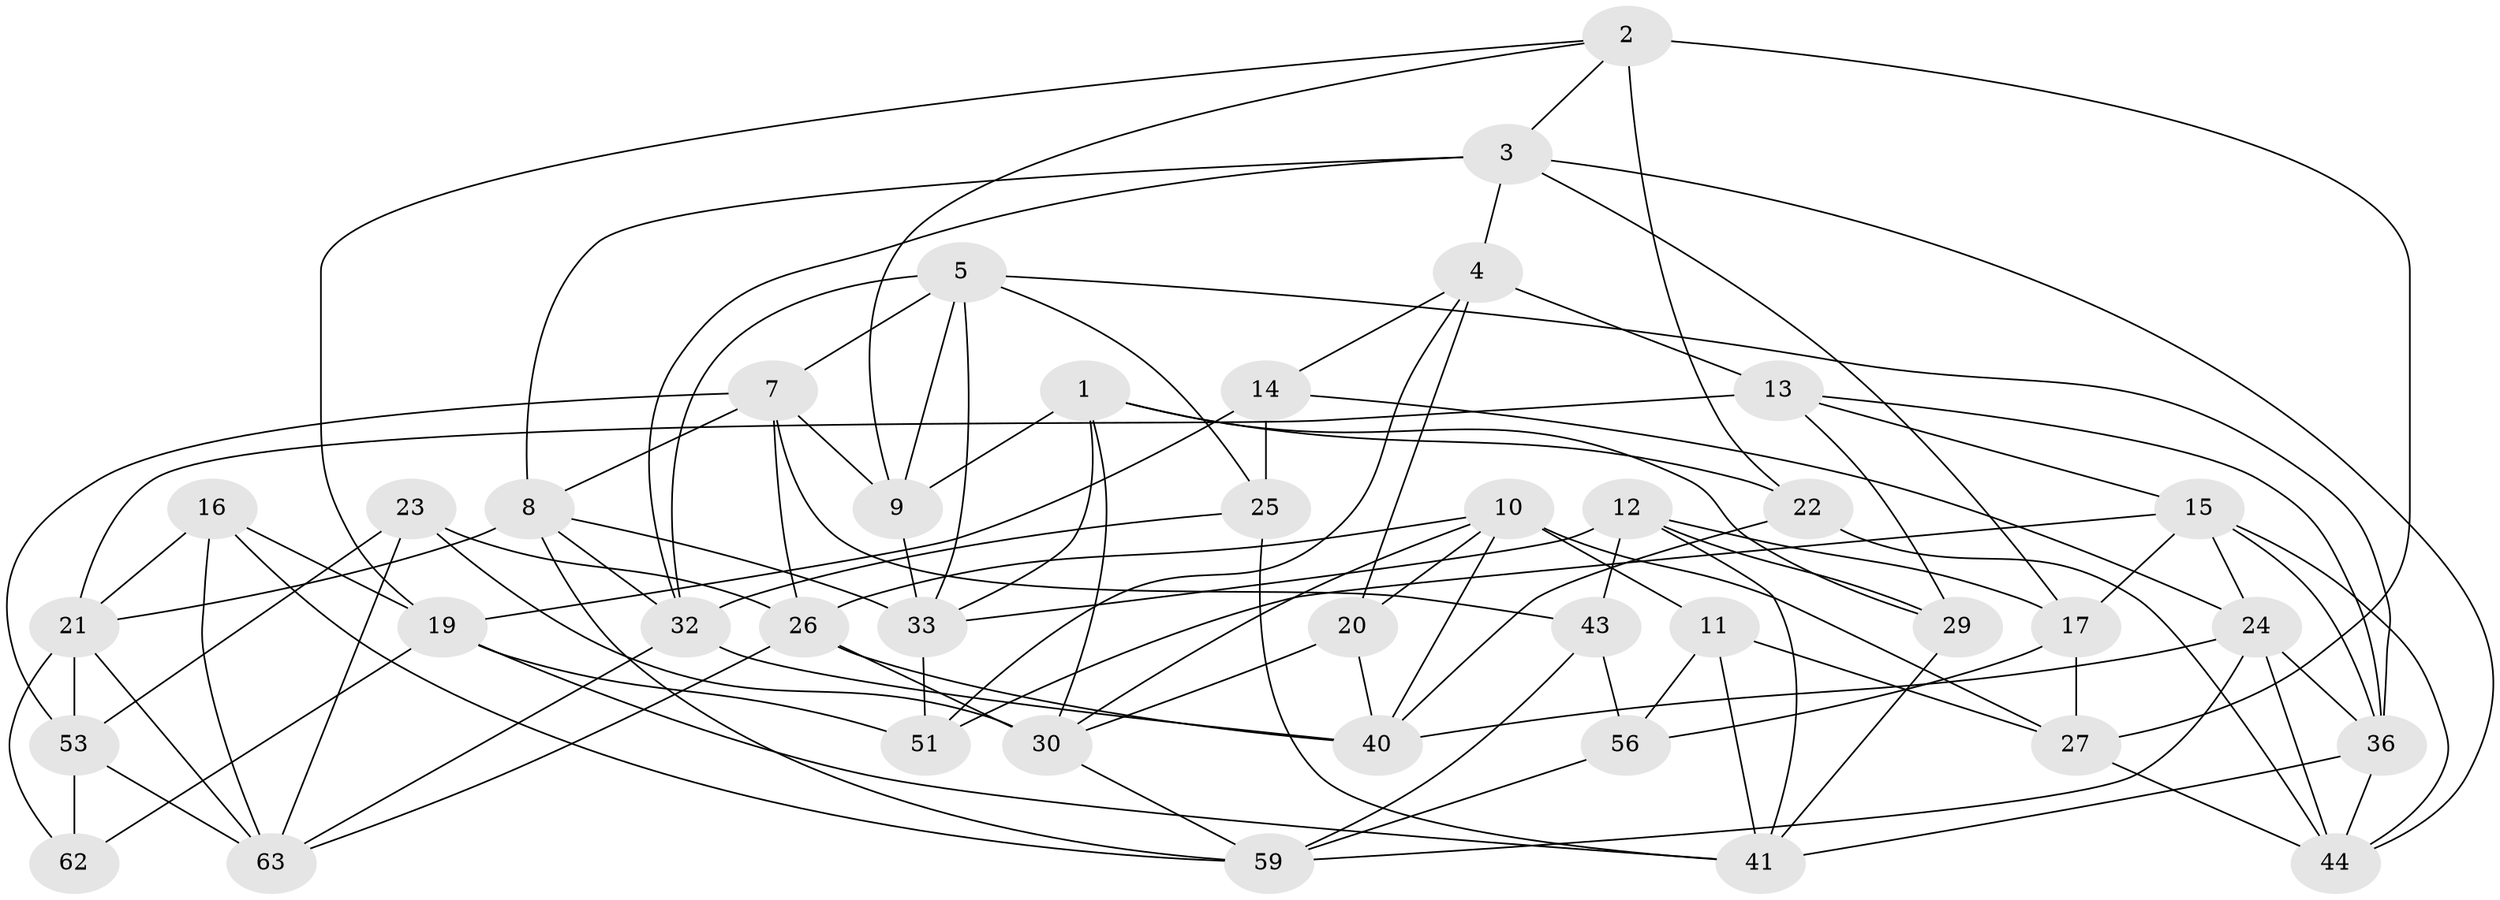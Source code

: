 // original degree distribution, {4: 1.0}
// Generated by graph-tools (version 1.1) at 2025/11/02/27/25 16:11:47]
// undirected, 40 vertices, 103 edges
graph export_dot {
graph [start="1"]
  node [color=gray90,style=filled];
  1 [super="+66"];
  2 [super="+34"];
  3 [super="+64"];
  4 [super="+35"];
  5 [super="+6"];
  7 [super="+39"];
  8 [super="+46"];
  9 [super="+47"];
  10 [super="+42"];
  11;
  12 [super="+52"];
  13 [super="+18"];
  14;
  15 [super="+68"];
  16;
  17 [super="+28"];
  19 [super="+61"];
  20;
  21 [super="+48"];
  22;
  23;
  24 [super="+49"];
  25;
  26 [super="+58"];
  27 [super="+31"];
  29;
  30 [super="+37"];
  32 [super="+55"];
  33 [super="+45"];
  36 [super="+38"];
  40 [super="+50"];
  41 [super="+54"];
  43;
  44 [super="+57"];
  51;
  53 [super="+60"];
  56;
  59 [super="+65"];
  62;
  63 [super="+67"];
  1 -- 22;
  1 -- 9 [weight=2];
  1 -- 30;
  1 -- 29;
  1 -- 33;
  2 -- 3;
  2 -- 19;
  2 -- 27 [weight=2];
  2 -- 9;
  2 -- 22;
  3 -- 17;
  3 -- 4;
  3 -- 8;
  3 -- 32;
  3 -- 44;
  4 -- 14;
  4 -- 13 [weight=2];
  4 -- 51;
  4 -- 20;
  5 -- 7;
  5 -- 36;
  5 -- 32;
  5 -- 25;
  5 -- 9;
  5 -- 33;
  7 -- 53;
  7 -- 8;
  7 -- 9;
  7 -- 43;
  7 -- 26;
  8 -- 33;
  8 -- 32;
  8 -- 21;
  8 -- 59;
  9 -- 33;
  10 -- 20;
  10 -- 26;
  10 -- 30;
  10 -- 40;
  10 -- 27;
  10 -- 11;
  11 -- 56;
  11 -- 27;
  11 -- 41;
  12 -- 29;
  12 -- 43;
  12 -- 17 [weight=2];
  12 -- 41;
  12 -- 33;
  13 -- 29;
  13 -- 15;
  13 -- 36;
  13 -- 21;
  14 -- 19;
  14 -- 24;
  14 -- 25;
  15 -- 36;
  15 -- 24;
  15 -- 51;
  15 -- 17;
  15 -- 44;
  16 -- 21;
  16 -- 19;
  16 -- 63;
  16 -- 59;
  17 -- 56;
  17 -- 27;
  19 -- 62;
  19 -- 51;
  19 -- 41;
  20 -- 30;
  20 -- 40;
  21 -- 53;
  21 -- 63;
  21 -- 62;
  22 -- 44;
  22 -- 40;
  23 -- 30;
  23 -- 63;
  23 -- 53;
  23 -- 26;
  24 -- 36;
  24 -- 40;
  24 -- 59;
  24 -- 44;
  25 -- 32;
  25 -- 41;
  26 -- 40;
  26 -- 30;
  26 -- 63;
  27 -- 44;
  29 -- 41;
  30 -- 59;
  32 -- 40;
  32 -- 63;
  33 -- 51;
  36 -- 41;
  36 -- 44;
  43 -- 56;
  43 -- 59;
  53 -- 62 [weight=2];
  53 -- 63;
  56 -- 59;
}
